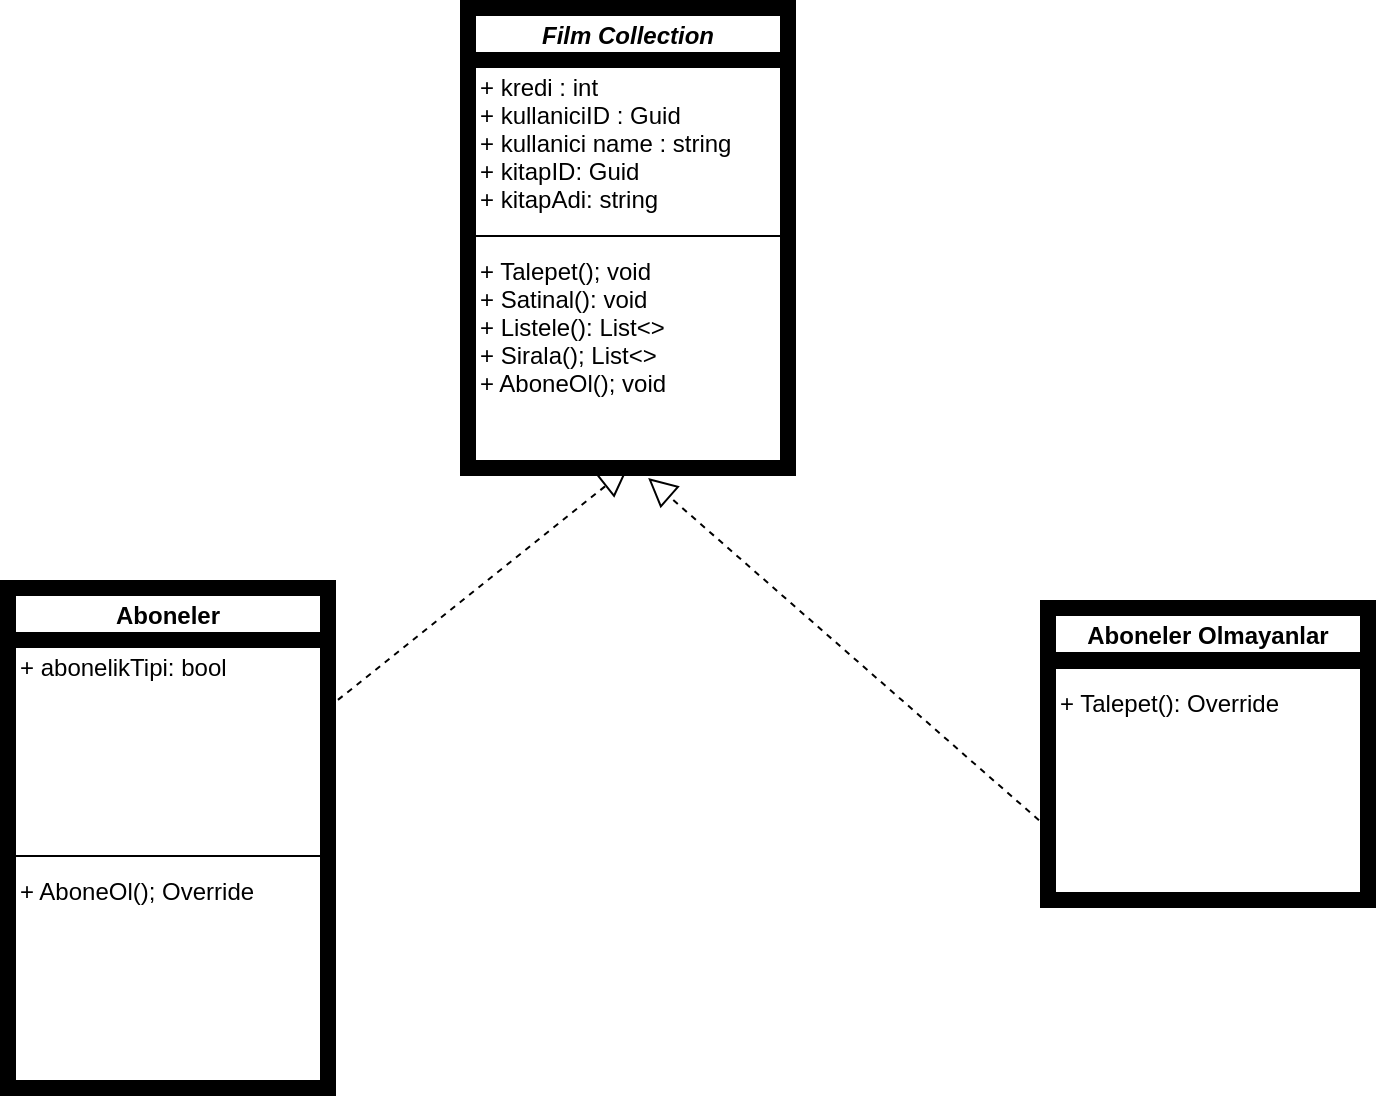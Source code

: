 <mxfile version="16.6.1" type="device"><diagram id="151fybwDrv3JlGe7SmOI" name="Page-1"><mxGraphModel dx="1422" dy="705" grid="1" gridSize="10" guides="1" tooltips="1" connect="1" arrows="1" fold="1" page="1" pageScale="1" pageWidth="827" pageHeight="1169" math="0" shadow="0"><root><mxCell id="0"/><mxCell id="1" parent="0"/><mxCell id="5BqZK6L9UP-bNdY_MGuB-5" value="Film Collection" style="swimlane;fontStyle=3;align=center;verticalAlign=top;childLayout=stackLayout;horizontal=1;startSize=26;horizontalStack=0;resizeParent=1;resizeParentMax=0;resizeLast=0;collapsible=1;marginBottom=0;fontSize=12;strokeWidth=8;" vertex="1" parent="1"><mxGeometry x="320" y="60" width="160" height="230" as="geometry"/></mxCell><mxCell id="5BqZK6L9UP-bNdY_MGuB-6" value="+ kredi : int&#10;+ kullaniciID : Guid&#10;+ kullanici name : string&#10;+ kitapID: Guid&#10;+ kitapAdi: string" style="text;strokeColor=none;fillColor=none;align=left;verticalAlign=top;spacingLeft=4;spacingRight=4;overflow=hidden;rotatable=0;points=[[0,0.5],[1,0.5]];portConstraint=eastwest;fontSize=12;" vertex="1" parent="5BqZK6L9UP-bNdY_MGuB-5"><mxGeometry y="26" width="160" height="84" as="geometry"/></mxCell><mxCell id="5BqZK6L9UP-bNdY_MGuB-7" value="" style="line;strokeWidth=1;fillColor=none;align=left;verticalAlign=middle;spacingTop=-1;spacingLeft=3;spacingRight=3;rotatable=0;labelPosition=right;points=[];portConstraint=eastwest;fontSize=12;" vertex="1" parent="5BqZK6L9UP-bNdY_MGuB-5"><mxGeometry y="110" width="160" height="8" as="geometry"/></mxCell><mxCell id="5BqZK6L9UP-bNdY_MGuB-8" value="+ Talepet(); void&#10;+ Satinal(): void&#10;+ Listele(): List&lt;&gt;&#10;+ Sirala(); List&lt;&gt;&#10;+ AboneOl(); void&#10;" style="text;strokeColor=none;fillColor=none;align=left;verticalAlign=top;spacingLeft=4;spacingRight=4;overflow=hidden;rotatable=0;points=[[0,0.5],[1,0.5]];portConstraint=eastwest;fontSize=12;" vertex="1" parent="5BqZK6L9UP-bNdY_MGuB-5"><mxGeometry y="118" width="160" height="112" as="geometry"/></mxCell><mxCell id="5BqZK6L9UP-bNdY_MGuB-9" value="Aboneler" style="swimlane;fontStyle=1;align=center;verticalAlign=top;childLayout=stackLayout;horizontal=1;startSize=26;horizontalStack=0;resizeParent=1;resizeParentMax=0;resizeLast=0;collapsible=1;marginBottom=0;fontSize=12;strokeWidth=8;" vertex="1" parent="1"><mxGeometry x="90" y="350" width="160" height="250" as="geometry"/></mxCell><mxCell id="5BqZK6L9UP-bNdY_MGuB-10" value="+ abonelikTipi: bool&#10;&#10;" style="text;strokeColor=none;fillColor=none;align=left;verticalAlign=top;spacingLeft=4;spacingRight=4;overflow=hidden;rotatable=0;points=[[0,0.5],[1,0.5]];portConstraint=eastwest;fontSize=12;" vertex="1" parent="5BqZK6L9UP-bNdY_MGuB-9"><mxGeometry y="26" width="160" height="104" as="geometry"/></mxCell><mxCell id="5BqZK6L9UP-bNdY_MGuB-11" value="" style="line;strokeWidth=1;fillColor=none;align=left;verticalAlign=middle;spacingTop=-1;spacingLeft=3;spacingRight=3;rotatable=0;labelPosition=right;points=[];portConstraint=eastwest;fontSize=12;" vertex="1" parent="5BqZK6L9UP-bNdY_MGuB-9"><mxGeometry y="130" width="160" height="8" as="geometry"/></mxCell><mxCell id="5BqZK6L9UP-bNdY_MGuB-12" value="+ AboneOl(); Override&#10;" style="text;strokeColor=none;fillColor=none;align=left;verticalAlign=top;spacingLeft=4;spacingRight=4;overflow=hidden;rotatable=0;points=[[0,0.5],[1,0.5]];portConstraint=eastwest;fontSize=12;" vertex="1" parent="5BqZK6L9UP-bNdY_MGuB-9"><mxGeometry y="138" width="160" height="112" as="geometry"/></mxCell><mxCell id="5BqZK6L9UP-bNdY_MGuB-17" value="Aboneler Olmayanlar" style="swimlane;fontStyle=1;align=center;verticalAlign=top;childLayout=stackLayout;horizontal=1;startSize=26;horizontalStack=0;resizeParent=1;resizeParentMax=0;resizeLast=0;collapsible=1;marginBottom=0;fontSize=12;strokeWidth=8;" vertex="1" parent="1"><mxGeometry x="610" y="360" width="160" height="146" as="geometry"/></mxCell><mxCell id="5BqZK6L9UP-bNdY_MGuB-19" value="" style="line;strokeWidth=1;fillColor=none;align=left;verticalAlign=middle;spacingTop=-1;spacingLeft=3;spacingRight=3;rotatable=0;labelPosition=right;points=[];portConstraint=eastwest;fontSize=12;" vertex="1" parent="5BqZK6L9UP-bNdY_MGuB-17"><mxGeometry y="26" width="160" height="8" as="geometry"/></mxCell><mxCell id="5BqZK6L9UP-bNdY_MGuB-20" value="+ Talepet(): Override&#10;" style="text;strokeColor=none;fillColor=none;align=left;verticalAlign=top;spacingLeft=4;spacingRight=4;overflow=hidden;rotatable=0;points=[[0,0.5],[1,0.5]];portConstraint=eastwest;fontSize=12;" vertex="1" parent="5BqZK6L9UP-bNdY_MGuB-17"><mxGeometry y="34" width="160" height="112" as="geometry"/></mxCell><mxCell id="5BqZK6L9UP-bNdY_MGuB-21" value="" style="endArrow=block;dashed=1;endFill=0;endSize=12;html=1;rounded=0;fontSize=12;entryX=0.5;entryY=1;entryDx=0;entryDy=0;entryPerimeter=0;exitX=1.031;exitY=0.288;exitDx=0;exitDy=0;exitPerimeter=0;" edge="1" parent="1" source="5BqZK6L9UP-bNdY_MGuB-10" target="5BqZK6L9UP-bNdY_MGuB-8"><mxGeometry width="160" relative="1" as="geometry"><mxPoint x="330" y="360" as="sourcePoint"/><mxPoint x="490" y="360" as="targetPoint"/></mxGeometry></mxCell><mxCell id="5BqZK6L9UP-bNdY_MGuB-22" value="" style="endArrow=block;dashed=1;endFill=0;endSize=12;html=1;rounded=0;fontSize=12;entryX=0.563;entryY=1.045;entryDx=0;entryDy=0;entryPerimeter=0;exitX=0;exitY=0.808;exitDx=0;exitDy=0;exitPerimeter=0;" edge="1" parent="1" target="5BqZK6L9UP-bNdY_MGuB-8"><mxGeometry width="160" relative="1" as="geometry"><mxPoint x="610" y="470.032" as="sourcePoint"/><mxPoint x="505.04" y="350" as="targetPoint"/></mxGeometry></mxCell></root></mxGraphModel></diagram></mxfile>